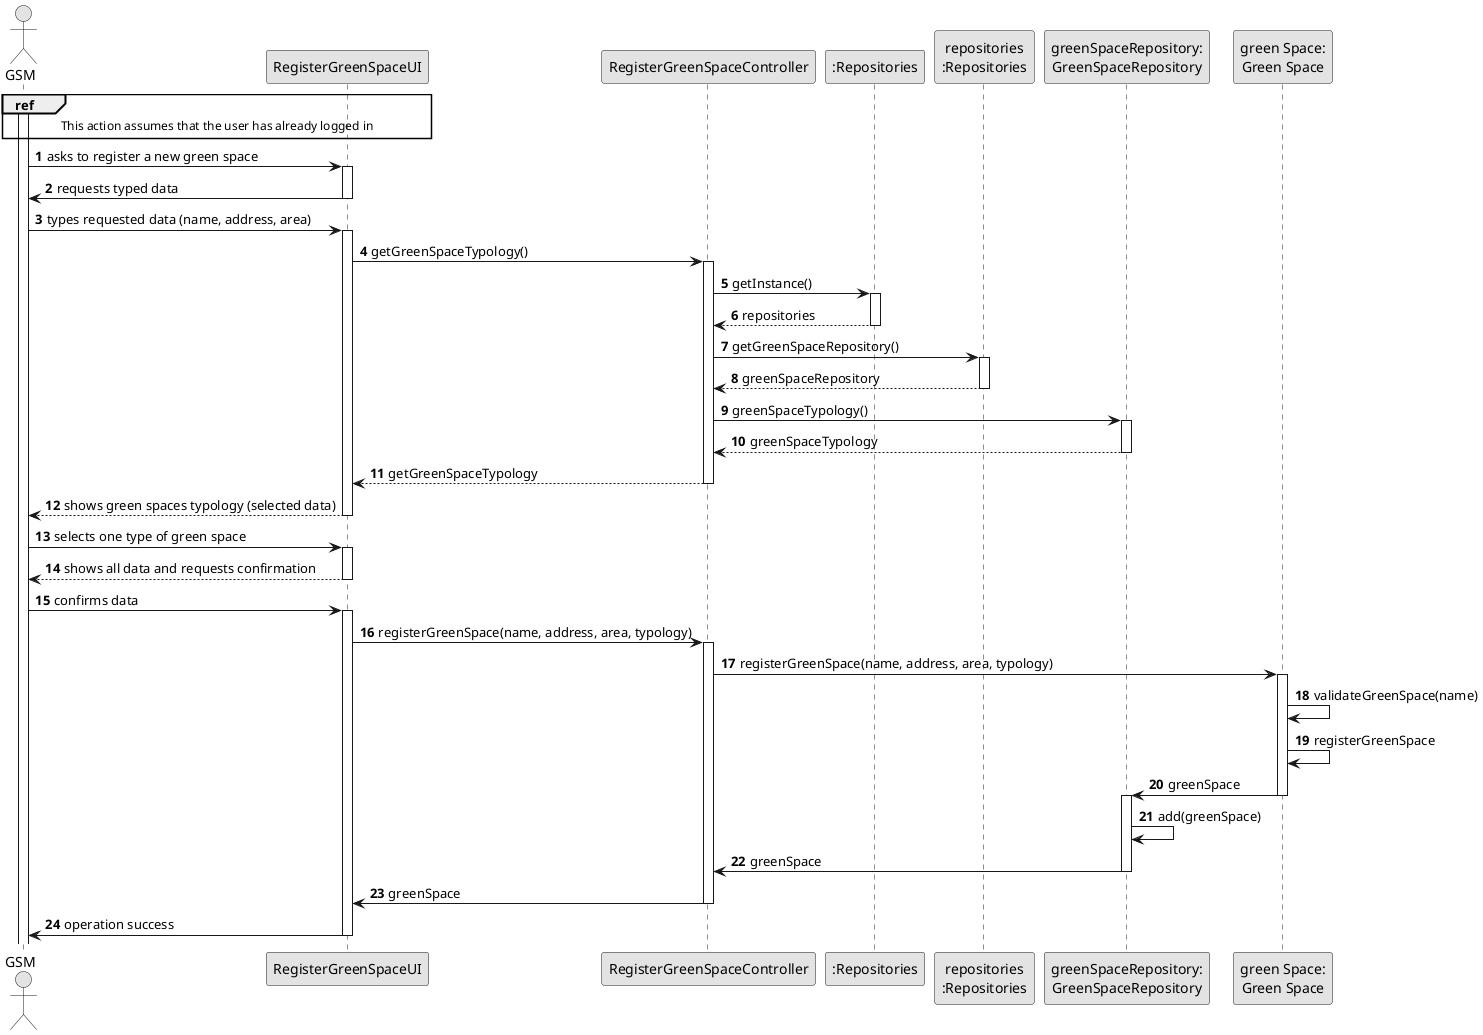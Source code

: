 @startuml
skinparam monochrome true
skinparam packageStyle rectangle
skinparam shadowing false

autonumber

'hide footbox
actor "GSM" as GSM
participant RegisterGreenSpaceUI as UI
participant RegisterGreenSpaceController as CTRL
participant ":Repositories" as RepositorySingleton
participant "repositories\n:Repositories" as PLAT
participant "greenSpaceRepository:\nGreenSpaceRepository" as GreenSpaceRepository
participant "green Space:\nGreen Space" as GREENSPACE
activate GSM

ref over GSM, UI : This action assumes that the user has already logged in

GSM -> UI : asks to register a new green space
activate UI

UI -> GSM : requests typed data
deactivate UI

GSM -> UI : types requested data (name, address, area)
activate UI
UI -> CTRL : getGreenSpaceTypology()
activate CTRL

CTRL -> RepositorySingleton : getInstance()
activate RepositorySingleton

RepositorySingleton --> CTRL: repositories
deactivate RepositorySingleton

CTRL -> PLAT : getGreenSpaceRepository()
activate PLAT

PLAT --> CTRL: greenSpaceRepository
deactivate PLAT

CTRL -> GreenSpaceRepository : greenSpaceTypology()
activate GreenSpaceRepository

GreenSpaceRepository --> CTRL : greenSpaceTypology
deactivate GreenSpaceRepository

CTRL --> UI : getGreenSpaceTypology
deactivate CTRL

UI --> GSM : shows green spaces typology (selected data)
deactivate UI

GSM -> UI : selects one type of green space
activate UI

UI --> GSM : shows all data and requests confirmation
deactivate UI

GSM -> UI : confirms data
activate UI

UI -> CTRL : registerGreenSpace(name, address, area, typology)
activate CTRL

CTRL -> GREENSPACE : registerGreenSpace(name, address, area, typology)
activate GREENSPACE

GREENSPACE -> GREENSPACE : validateGreenSpace(name)
GREENSPACE -> GREENSPACE : registerGreenSpace

GREENSPACE -> GreenSpaceRepository : greenSpace
deactivate GREENSPACE
activate GreenSpaceRepository
GreenSpaceRepository -> GreenSpaceRepository : add(greenSpace)
GreenSpaceRepository -> CTRL : greenSpace
deactivate GreenSpaceRepository
CTRL -> UI : greenSpace
deactivate CTRL
UI -> GSM : operation success
deactivate UI

@enduml